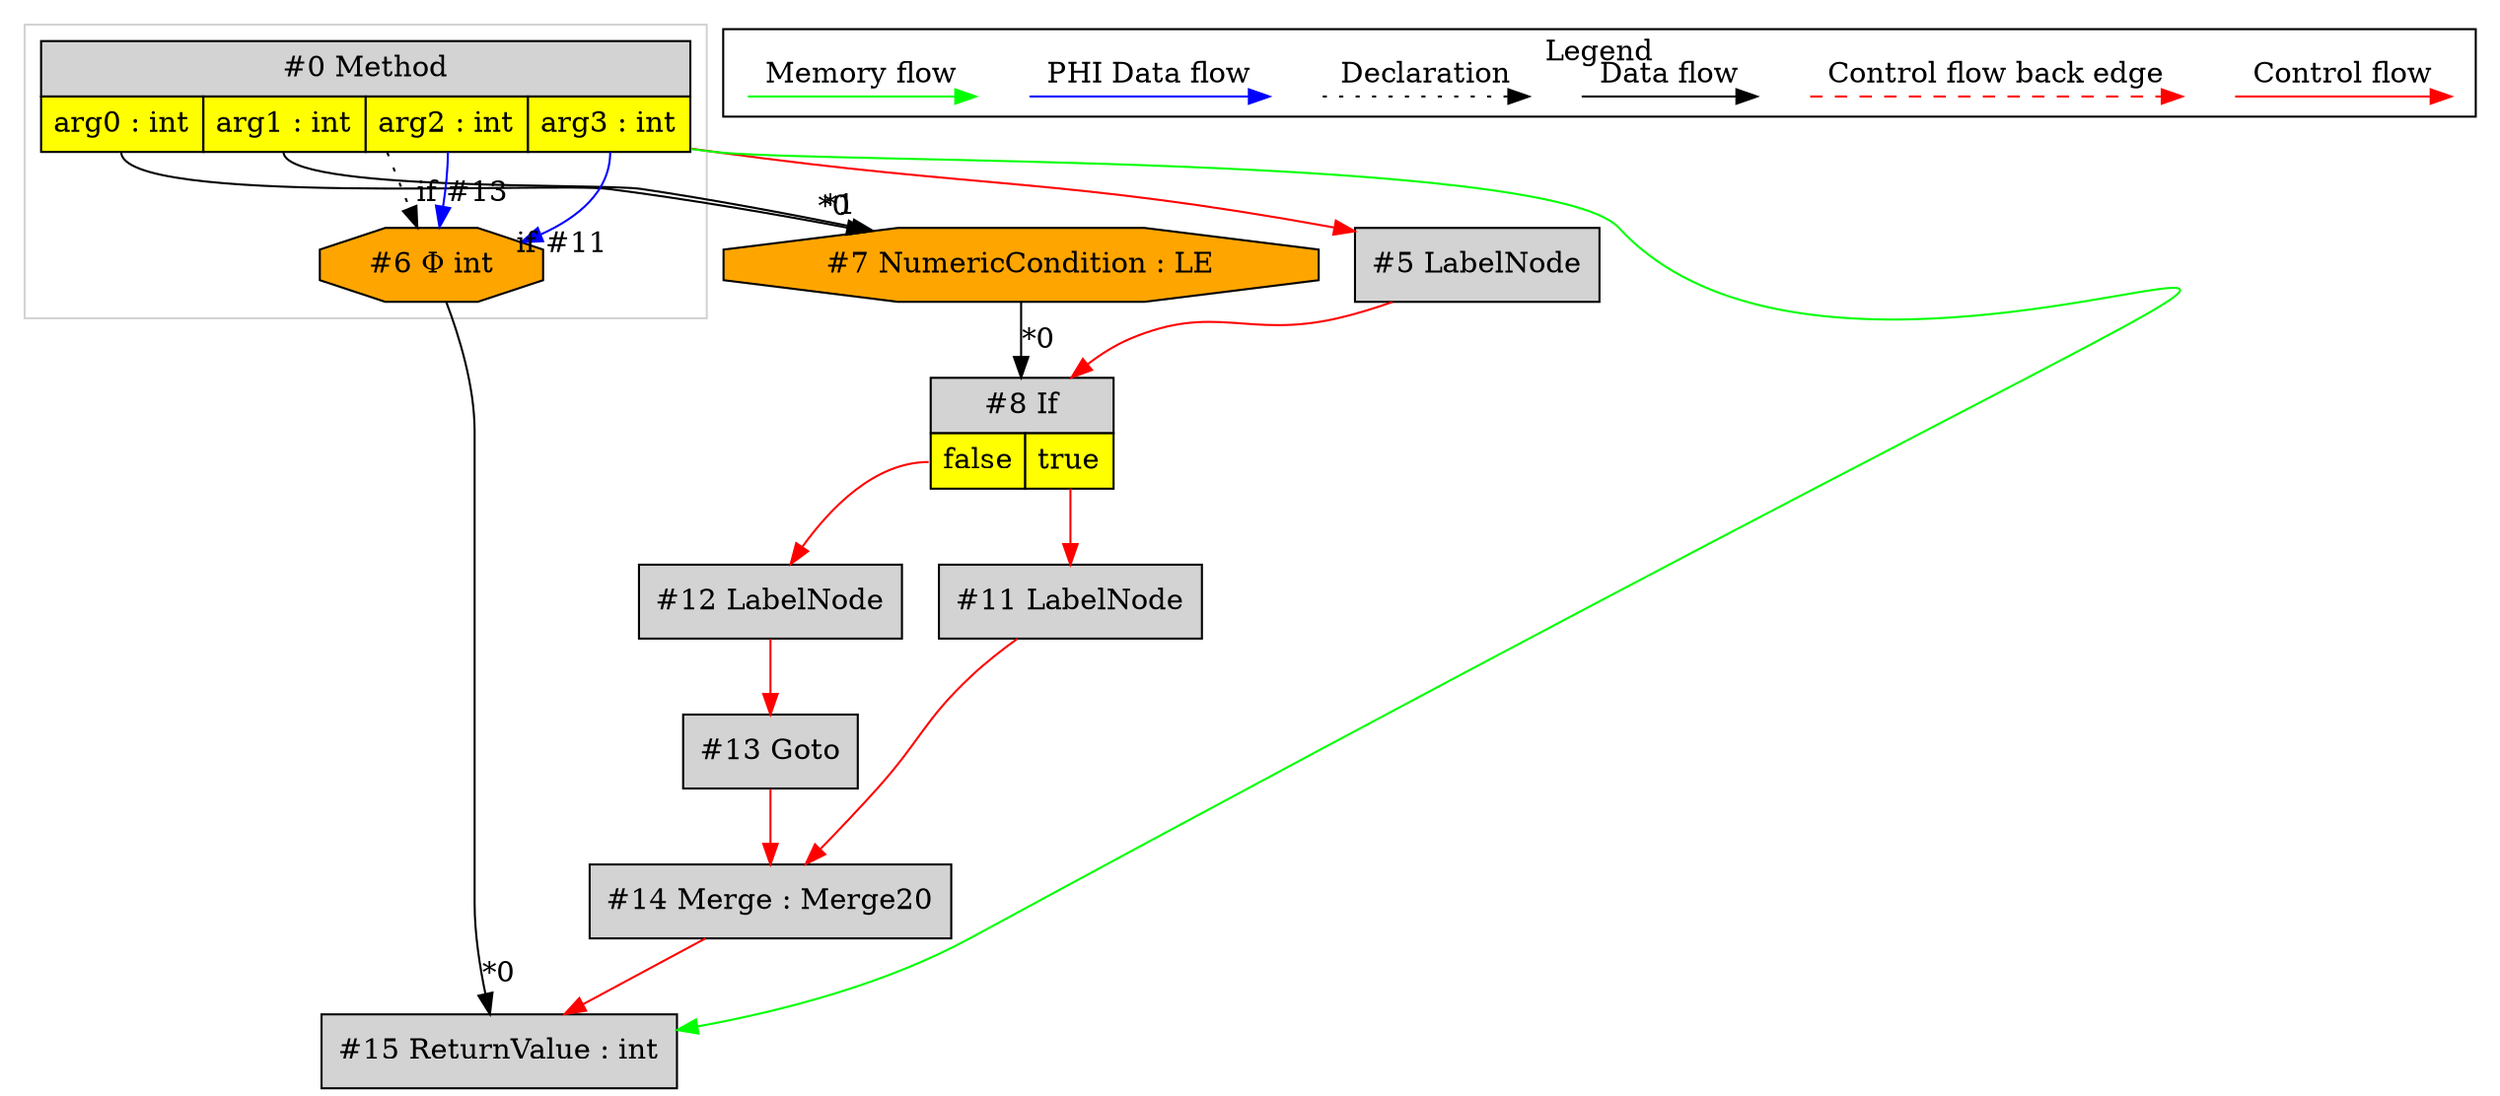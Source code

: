 digraph {
 ordering="in";
 node0[margin="0", label=<<table border="0" cellborder="1" cellspacing="0" cellpadding="5"><tr><td colspan="4">#0 Method</td></tr><tr><td port="prj4" bgcolor="yellow">arg0 : int</td><td port="prj1" bgcolor="yellow">arg1 : int</td><td port="prj3" bgcolor="yellow">arg2 : int</td><td port="prj2" bgcolor="yellow">arg3 : int</td></tr></table>>,shape=none, fillcolor=lightgrey, style=filled];
 node7[label="#7 NumericCondition : LE",shape=octagon, fillcolor=orange, style=filled];
 node0:prj4 -> node7[headlabel="*0", labeldistance=2];
 node0:prj1 -> node7[headlabel="*1", labeldistance=2];
 node8[margin="0", label=<<table border="0" cellborder="1" cellspacing="0" cellpadding="5"><tr><td colspan="2">#8 If</td></tr><tr><td port="prj10" bgcolor="yellow">false</td><td port="prj9" bgcolor="yellow">true</td></tr></table>>,shape=none, fillcolor=lightgrey, style=filled];
 node7 -> node8[headlabel="*0", labeldistance=2];
 node5 -> node8[labeldistance=2, color=red, fontcolor=red];
 node5[label="#5 LabelNode",shape=box, fillcolor=lightgrey, style=filled];
 node0 -> node5[labeldistance=2, color=red, fontcolor=red];
 node12[label="#12 LabelNode",shape=box, fillcolor=lightgrey, style=filled];
 node8:prj10 -> node12[labeldistance=2, color=red, fontcolor=red];
 node13[label="#13 Goto",shape=box, fillcolor=lightgrey, style=filled];
 node12 -> node13[labeldistance=2, color=red, fontcolor=red];
 node14[label="#14 Merge : Merge20",shape=box, fillcolor=lightgrey, style=filled];
 node13 -> node14[labeldistance=2, color=red, fontcolor=red];
 node11 -> node14[labeldistance=2, color=red, fontcolor=red];
 node11[label="#11 LabelNode",shape=box, fillcolor=lightgrey, style=filled];
 node8:prj9 -> node11[labeldistance=2, color=red, fontcolor=red];
 node15[label="#15 ReturnValue : int",shape=box, fillcolor=lightgrey, style=filled];
 node6 -> node15[headlabel="*0", labeldistance=2];
 node14 -> node15[labeldistance=2, color=red, fontcolor=red];
 node0 -> node15[labeldistance=2, color=green, constraint=false];
 node6[label="#6 Φ int",shape=octagon, fillcolor=orange, style=filled];
 node0 -> node6[style=dotted];
 node0:prj3 -> node6[headlabel="if #13", labeldistance=2, color=blue, constraint=false];
 node0:prj2 -> node6[headlabel="if #11", labeldistance=2, color=blue, constraint=false];
 subgraph cluster_0 {
  color=lightgray;
  node0;
  node6;
 }
 subgraph cluster_000 {
  label = "Legend";
  node [shape=point]
  {
   rank=same;
   c0 [style = invis];
   c1 [style = invis];
   c2 [style = invis];
   c3 [style = invis];
   d0 [style = invis];
   d1 [style = invis];
   d2 [style = invis];
   d3 [style = invis];
   d4 [style = invis];
   d5 [style = invis];
   d6 [style = invis];
   d7 [style = invis];
  }
  c0 -> c1 [label="Control flow", style=solid, color=red]
  c2 -> c3 [label="Control flow back edge", style=dashed, color=red]
  d0 -> d1 [label="Data flow"]
  d2 -> d3 [label="Declaration", style=dotted]
  d4 -> d5 [label="PHI Data flow", color=blue]
  d6 -> d7 [label="Memory flow", color=green]
 }

}

